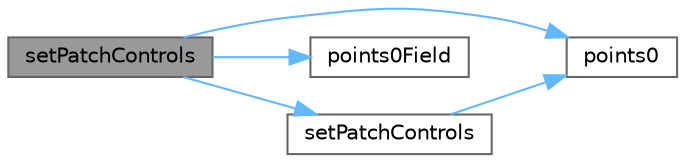 digraph "setPatchControls"
{
 // LATEX_PDF_SIZE
  bgcolor="transparent";
  edge [fontname=Helvetica,fontsize=10,labelfontname=Helvetica,labelfontsize=10];
  node [fontname=Helvetica,fontsize=10,shape=box,height=0.2,width=0.4];
  rankdir="LR";
  Node1 [id="Node000001",label="setPatchControls",height=0.2,width=0.4,color="gray40", fillcolor="grey60", style="filled", fontcolor="black",tooltip=" "];
  Node1 -> Node2 [id="edge1_Node000001_Node000002",color="steelblue1",style="solid",tooltip=" "];
  Node2 [id="Node000002",label="points0",height=0.2,width=0.4,color="grey40", fillcolor="white", style="filled",URL="$utilities_2postProcessing_2optimisation_2cumulativeDisplacement_2createFields_8H.html#a64bfeb67ab81d30c4ef8e23a852a3a38",tooltip=" "];
  Node1 -> Node3 [id="edge2_Node000001_Node000003",color="steelblue1",style="solid",tooltip=" "];
  Node3 [id="Node000003",label="points0Field",height=0.2,width=0.4,color="grey40", fillcolor="white", style="filled",URL="$namespaceFoam_1_1lumpedPointTools.html#adadbc898c735f731c47a92b9d3ad2819",tooltip=" "];
  Node1 -> Node4 [id="edge3_Node000001_Node000004",color="steelblue1",style="solid",tooltip=" "];
  Node4 [id="Node000004",label="setPatchControls",height=0.2,width=0.4,color="grey40", fillcolor="white", style="filled",URL="$namespaceFoam_1_1lumpedPointTools.html#a117da7707dd4abc6abafe15b3c97263d",tooltip=" "];
  Node4 -> Node2 [id="edge4_Node000004_Node000002",color="steelblue1",style="solid",tooltip=" "];
}
